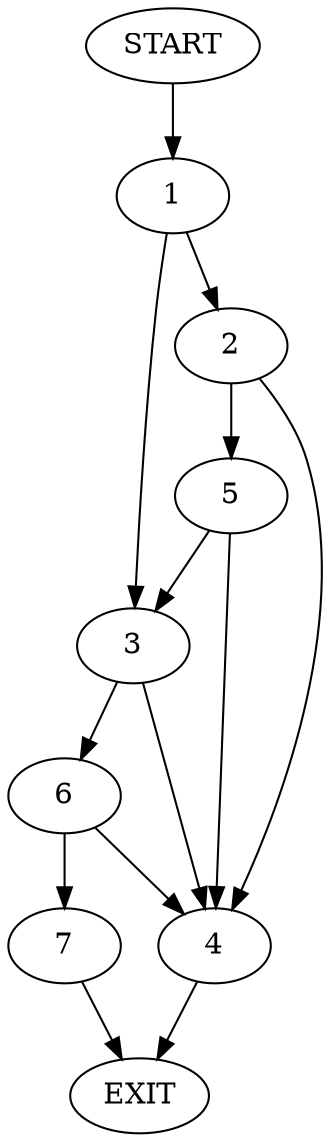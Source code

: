 digraph {
0 [label="START"]
8 [label="EXIT"]
0 -> 1
1 -> 2
1 -> 3
2 -> 4
2 -> 5
3 -> 4
3 -> 6
4 -> 8
5 -> 4
5 -> 3
6 -> 4
6 -> 7
7 -> 8
}
